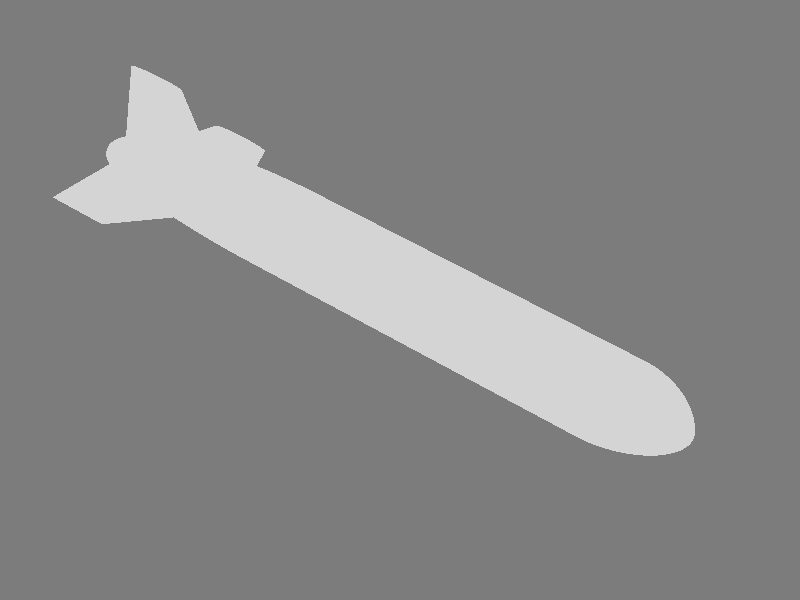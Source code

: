 // POV-Ray 3.6 / 3.7 Example Scene File "torpedo.pov"
// author: Friedrich A. Lohmueller, Aug-2005/Aug-2009/Jan-2011  
// email:  Friedrich.Lohmueller_at_t-online.de
// homepage: http://www.f-lohmueller.de

//------------------------------------------------------------------------
#version 3.6; // 3.7;
global_settings{ assumed_gamma 1.0 }
#default{ finish{ ambient 0.1 diffuse 0.9 }} 
//------------------------------------------------------------------------
#include "colors.inc"
#include "textures.inc"
#include "glass.inc"
#include "metals.inc"
//------------------------------------------------------------------------
#declare Camera_1 = camera { 
                             angle 12
                         
                             location  <18.0 , 17.0 ,-20.0>
                             right     x*image_width/image_height
                             look_at   <-2.6 , 0  , 0.0>
                           }
camera{Camera_1}

// sun ---------------------------------------------------------------------
light_source{<1500,2500,-2500> color White}
// sky ---------------------------------------------------------------------
plane{<0,1,0>,1 hollow  
       texture{pigment{ bozo turbulence 0.85 scale 1.0 translate<5,0,0>
                        color_map { [0.5 rgb <0.20, 0.30, 0.8>]
                                    [0.6 rgb <1,1,1>]
                                    [1.0 rgb <0.5,0.5,0.4>]}
                       }
               finish {ambient 1 diffuse 0} }      
       scale 10000}
//------------------------------
fog{distance 300000 color White}
// sea ---------------------------------------------------------------------
plane{<0,1,0>, 0 
       texture{Polished_Chrome
               normal { bumps 0.15 scale <0.35,0.25,0.25> turbulence 0.5 } 
               finish { diffuse 0.7 reflection 0.60}}}

//--------------------------------------------------------------------------
//---------------------------- objects in scene ----------------------------
//--------------------------------------------------------------------------




#local Wing = 
       cone { <0,0,0>,0.75,<0,1.00,0>,0.35  
              scale <1,1,0.1> 
              matrix<  1  , 0, 0,  // shearing in x
                     -0.25, 1, 0,
                       0  , 0, 1,
                       0  , 0, 0>            
            } // end of cone -------------------------------------


union{


 sphere { <0,0,0>, 0.5           scale<1.5,1,1>  translate< 0,0,0>  
        }  // end of sphere -------------------------------------- 

 cylinder{ <-4,0,0>,<0,0,0>,0.5  scale<  1,1,1>  translate< 0,0,0>
        } // end of cylinder -------------------------------------

 sphere { <0,0,0>, 0.5           scale<  5,1,1>  translate<-4,0,0>  
        }  // end of sphere -------------------------------------- 
 
       
 union{ 
         object{ Wing rotate <0*90,0,0>}
         object{ Wing rotate <1*90,0,0>}
         object{ Wing rotate <2*90,0,0>}
         object{ Wing rotate <3*90,0,0>}
           
          translate<-5.55,0,0>
      }

 texture { Chrome_Metal //pigment { color White *0.45}
           finish  { phong 1 reflection 0.05}
         } // end of texture

}// end of union

//------------------------------------------------------------- end
